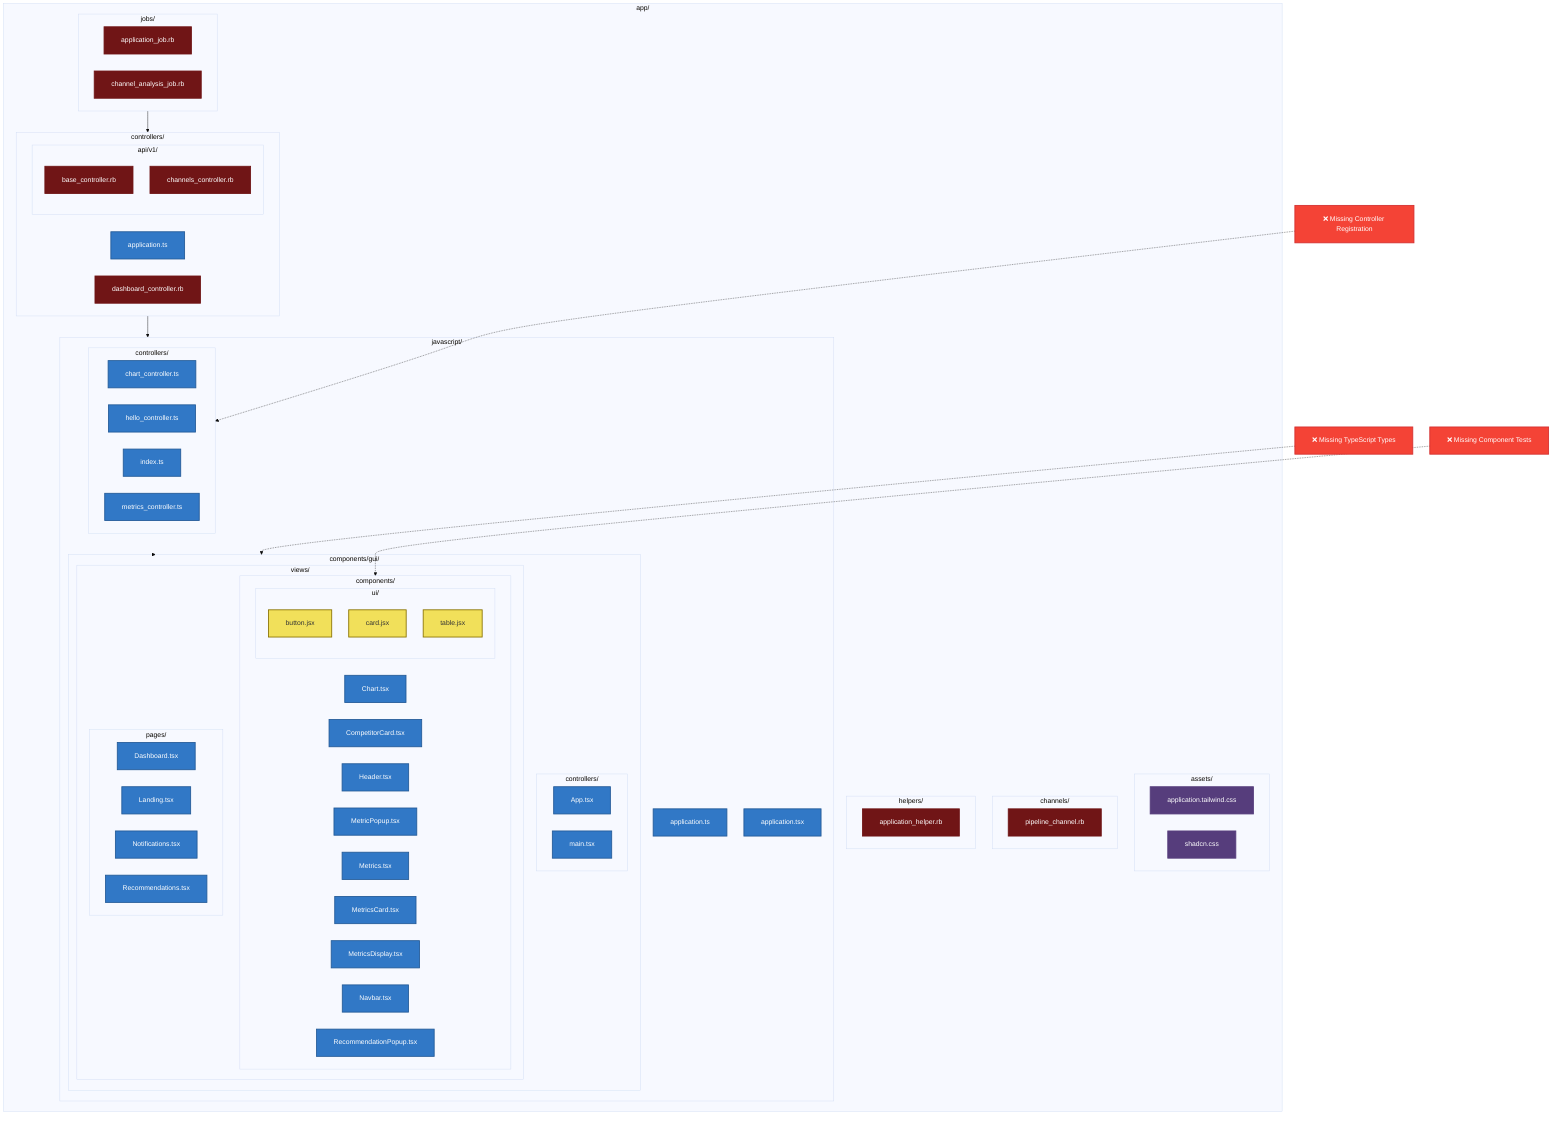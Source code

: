%%{init: {
  'flowchart': {
    'curve': 'basis',
    'nodeSpacing': 40,
    'rankSpacing': 50,
    'padding': 20
  },
  'theme': 'base'
}}%%

graph TB
    %% Style definitions
    classDef ruby fill:#701516,stroke:#701516,color:#fff,stroke-width:2px
    classDef js fill:#f1e05a,stroke:#887100,stroke-width:2px
    classDef ts fill:#3178c6,stroke:#235a97,stroke-width:2px,color:#fff
    classDef css fill:#563d7c,stroke:#563d7c,color:#fff,stroke-width:2px
    classDef erb fill:#701516,stroke:#701516,color:#fff,stroke-width:1px
    classDef warn fill:#f44336,stroke:#d32f2f,color:#fff,stroke-width:2px

    subgraph AppRoot["app/"]
        subgraph Assets["assets/"]
            AppCSS["application.tailwind.css"]:::css
            ShadcnCSS["shadcn.css"]:::css
        end

        subgraph Channels["channels/"]
            PipelineChannel["pipeline_channel.rb"]:::ruby
        end

        subgraph Controllers["controllers/"]
            subgraph API["api/v1/"]
                BaseController["base_controller.rb"]:::ruby
                ChannelsController["channels_controller.rb"]:::ruby
            end
            AppController["application_controller.rb"]:::ruby
            DashController["dashboard_controller.rb"]:::ruby
        end

        subgraph Helpers["helpers/"]
            AppHelper["application_helper.rb"]:::ruby
        end

        subgraph JavaScript["javascript/"]
            AppTS["application.ts"]:::ts
            AppTSX["application.tsx"]:::ts
            
            subgraph Components["components/gui/"]
                subgraph JSControllers["controllers/"]
                    App["App.tsx"]:::ts
                    Main["main.tsx"]:::ts
                end
                
                subgraph Views["views/"]
                    subgraph UIComponents["components/"]
                        Chart["Chart.tsx"]:::ts
                        CompCard["CompetitorCard.tsx"]:::ts
                        Header["Header.tsx"]:::ts
                        MetricPopup["MetricPopup.tsx"]:::ts
                        Metrics["Metrics.tsx"]:::ts
                        MetricsCard["MetricsCard.tsx"]:::ts
                        MetricsDisplay["MetricsDisplay.tsx"]:::ts
                        Navbar["Navbar.tsx"]:::ts
                        RecPopup["RecommendationPopup.tsx"]:::ts

                        subgraph UI["ui/"]
                            Button["button.jsx"]:::js
                            Card["card.jsx"]:::js
                            Table["table.jsx"]:::js
                        end
                    end

                    subgraph Pages["pages/"]
                        Dashboard["Dashboard.tsx"]:::ts
                        Landing["Landing.tsx"]:::ts
                        Notifs["Notifications.tsx"]:::ts
                        Recs["Recommendations.tsx"]:::ts
                    end
                end
            end

            subgraph TSControllers["controllers/"]
                AppController["application.ts"]:::ts
                ChartController["chart_controller.ts"]:::ts
                HelloController["hello_controller.ts"]:::ts
                IndexTS["index.ts"]:::ts
                MetricsController["metrics_controller.ts"]:::ts
            end
        end

        subgraph Jobs["jobs/"]
            AppJob["application_job.rb"]:::ruby
            ChannelJob["channel_analysis_job.rb"]:::ruby
        end
    end

    %% Warnings
    MissingTypes["❌ Missing TypeScript Types"]:::warn
    MissingControllers["❌ Missing Controller Registration"]:::warn
    MissingTests["❌ Missing Component Tests"]:::warn

    %% Connections
    Jobs --> Controllers
    Controllers --> JavaScript
    JavaScript --> Components
    MissingTypes -.-> Components
    MissingControllers -.-> TSControllers
    MissingTests -.-> UIComponents